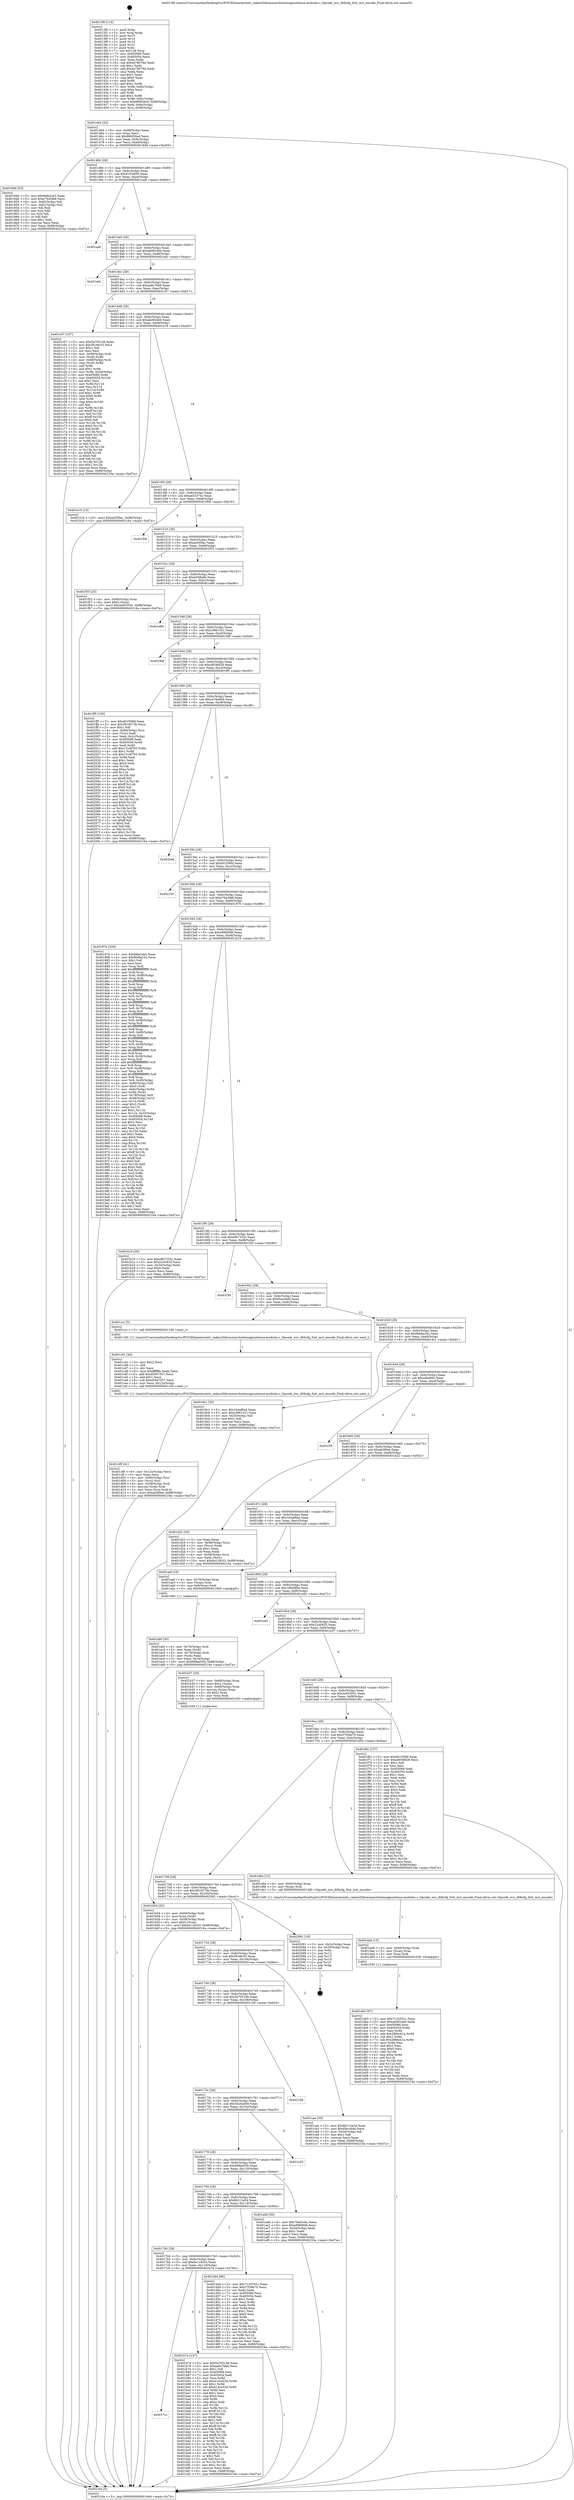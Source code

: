 digraph "0x4013f0" {
  label = "0x4013f0 (/mnt/c/Users/mathe/Desktop/tcc/POCII/binaries/extr_radare2librasmarchxtensagnuxtensa-modules.c_Opcode_wsr_dtlbcfg_Slot_inst_encode_Final-ollvm.out::main(0))"
  labelloc = "t"
  node[shape=record]

  Entry [label="",width=0.3,height=0.3,shape=circle,fillcolor=black,style=filled]
  "0x401464" [label="{
     0x401464 [32]\l
     | [instrs]\l
     &nbsp;&nbsp;0x401464 \<+6\>: mov -0x88(%rbp),%eax\l
     &nbsp;&nbsp;0x40146a \<+2\>: mov %eax,%ecx\l
     &nbsp;&nbsp;0x40146c \<+6\>: sub $0x806f26ed,%ecx\l
     &nbsp;&nbsp;0x401472 \<+6\>: mov %eax,-0x9c(%rbp)\l
     &nbsp;&nbsp;0x401478 \<+6\>: mov %ecx,-0xa0(%rbp)\l
     &nbsp;&nbsp;0x40147e \<+6\>: je 0000000000401846 \<main+0x456\>\l
  }"]
  "0x401846" [label="{
     0x401846 [53]\l
     | [instrs]\l
     &nbsp;&nbsp;0x401846 \<+5\>: mov $0x6fde2cb5,%eax\l
     &nbsp;&nbsp;0x40184b \<+5\>: mov $0xe7b42fe8,%ecx\l
     &nbsp;&nbsp;0x401850 \<+6\>: mov -0x82(%rbp),%dl\l
     &nbsp;&nbsp;0x401856 \<+7\>: mov -0x81(%rbp),%sil\l
     &nbsp;&nbsp;0x40185d \<+3\>: mov %dl,%dil\l
     &nbsp;&nbsp;0x401860 \<+3\>: and %sil,%dil\l
     &nbsp;&nbsp;0x401863 \<+3\>: xor %sil,%dl\l
     &nbsp;&nbsp;0x401866 \<+3\>: or %dl,%dil\l
     &nbsp;&nbsp;0x401869 \<+4\>: test $0x1,%dil\l
     &nbsp;&nbsp;0x40186d \<+3\>: cmovne %ecx,%eax\l
     &nbsp;&nbsp;0x401870 \<+6\>: mov %eax,-0x88(%rbp)\l
     &nbsp;&nbsp;0x401876 \<+5\>: jmp 000000000040216a \<main+0xd7a\>\l
  }"]
  "0x401484" [label="{
     0x401484 [28]\l
     | [instrs]\l
     &nbsp;&nbsp;0x401484 \<+5\>: jmp 0000000000401489 \<main+0x99\>\l
     &nbsp;&nbsp;0x401489 \<+6\>: mov -0x9c(%rbp),%eax\l
     &nbsp;&nbsp;0x40148f \<+5\>: sub $0x9103af30,%eax\l
     &nbsp;&nbsp;0x401494 \<+6\>: mov %eax,-0xa4(%rbp)\l
     &nbsp;&nbsp;0x40149a \<+6\>: je 0000000000401aa0 \<main+0x6b0\>\l
  }"]
  "0x40216a" [label="{
     0x40216a [5]\l
     | [instrs]\l
     &nbsp;&nbsp;0x40216a \<+5\>: jmp 0000000000401464 \<main+0x74\>\l
  }"]
  "0x4013f0" [label="{
     0x4013f0 [116]\l
     | [instrs]\l
     &nbsp;&nbsp;0x4013f0 \<+1\>: push %rbp\l
     &nbsp;&nbsp;0x4013f1 \<+3\>: mov %rsp,%rbp\l
     &nbsp;&nbsp;0x4013f4 \<+2\>: push %r15\l
     &nbsp;&nbsp;0x4013f6 \<+2\>: push %r14\l
     &nbsp;&nbsp;0x4013f8 \<+2\>: push %r13\l
     &nbsp;&nbsp;0x4013fa \<+2\>: push %r12\l
     &nbsp;&nbsp;0x4013fc \<+1\>: push %rbx\l
     &nbsp;&nbsp;0x4013fd \<+7\>: sub $0x128,%rsp\l
     &nbsp;&nbsp;0x401404 \<+7\>: mov 0x405068,%eax\l
     &nbsp;&nbsp;0x40140b \<+7\>: mov 0x405054,%ecx\l
     &nbsp;&nbsp;0x401412 \<+2\>: mov %eax,%edx\l
     &nbsp;&nbsp;0x401414 \<+6\>: sub $0x4e78079d,%edx\l
     &nbsp;&nbsp;0x40141a \<+3\>: sub $0x1,%edx\l
     &nbsp;&nbsp;0x40141d \<+6\>: add $0x4e78079d,%edx\l
     &nbsp;&nbsp;0x401423 \<+3\>: imul %edx,%eax\l
     &nbsp;&nbsp;0x401426 \<+3\>: and $0x1,%eax\l
     &nbsp;&nbsp;0x401429 \<+3\>: cmp $0x0,%eax\l
     &nbsp;&nbsp;0x40142c \<+4\>: sete %r8b\l
     &nbsp;&nbsp;0x401430 \<+4\>: and $0x1,%r8b\l
     &nbsp;&nbsp;0x401434 \<+7\>: mov %r8b,-0x82(%rbp)\l
     &nbsp;&nbsp;0x40143b \<+3\>: cmp $0xa,%ecx\l
     &nbsp;&nbsp;0x40143e \<+4\>: setl %r8b\l
     &nbsp;&nbsp;0x401442 \<+4\>: and $0x1,%r8b\l
     &nbsp;&nbsp;0x401446 \<+7\>: mov %r8b,-0x81(%rbp)\l
     &nbsp;&nbsp;0x40144d \<+10\>: movl $0x806f26ed,-0x88(%rbp)\l
     &nbsp;&nbsp;0x401457 \<+6\>: mov %edi,-0x8c(%rbp)\l
     &nbsp;&nbsp;0x40145d \<+7\>: mov %rsi,-0x98(%rbp)\l
  }"]
  Exit [label="",width=0.3,height=0.3,shape=circle,fillcolor=black,style=filled,peripheries=2]
  "0x401aa0" [label="{
     0x401aa0\l
  }", style=dashed]
  "0x4014a0" [label="{
     0x4014a0 [28]\l
     | [instrs]\l
     &nbsp;&nbsp;0x4014a0 \<+5\>: jmp 00000000004014a5 \<main+0xb5\>\l
     &nbsp;&nbsp;0x4014a5 \<+6\>: mov -0x9c(%rbp),%eax\l
     &nbsp;&nbsp;0x4014ab \<+5\>: sub $0xa690340e,%eax\l
     &nbsp;&nbsp;0x4014b0 \<+6\>: mov %eax,-0xa8(%rbp)\l
     &nbsp;&nbsp;0x4014b6 \<+6\>: je 0000000000401edc \<main+0xaec\>\l
  }"]
  "0x401db5" [label="{
     0x401db5 [97]\l
     | [instrs]\l
     &nbsp;&nbsp;0x401db5 \<+5\>: mov $0x71255521,%ecx\l
     &nbsp;&nbsp;0x401dba \<+5\>: mov $0xabd924e6,%edx\l
     &nbsp;&nbsp;0x401dbf \<+7\>: mov 0x405068,%esi\l
     &nbsp;&nbsp;0x401dc6 \<+8\>: mov 0x405054,%r8d\l
     &nbsp;&nbsp;0x401dce \<+3\>: mov %esi,%r9d\l
     &nbsp;&nbsp;0x401dd1 \<+7\>: add $0x289ecb1a,%r9d\l
     &nbsp;&nbsp;0x401dd8 \<+4\>: sub $0x1,%r9d\l
     &nbsp;&nbsp;0x401ddc \<+7\>: sub $0x289ecb1a,%r9d\l
     &nbsp;&nbsp;0x401de3 \<+4\>: imul %r9d,%esi\l
     &nbsp;&nbsp;0x401de7 \<+3\>: and $0x1,%esi\l
     &nbsp;&nbsp;0x401dea \<+3\>: cmp $0x0,%esi\l
     &nbsp;&nbsp;0x401ded \<+4\>: sete %r10b\l
     &nbsp;&nbsp;0x401df1 \<+4\>: cmp $0xa,%r8d\l
     &nbsp;&nbsp;0x401df5 \<+4\>: setl %r11b\l
     &nbsp;&nbsp;0x401df9 \<+3\>: mov %r10b,%bl\l
     &nbsp;&nbsp;0x401dfc \<+3\>: and %r11b,%bl\l
     &nbsp;&nbsp;0x401dff \<+3\>: xor %r11b,%r10b\l
     &nbsp;&nbsp;0x401e02 \<+3\>: or %r10b,%bl\l
     &nbsp;&nbsp;0x401e05 \<+3\>: test $0x1,%bl\l
     &nbsp;&nbsp;0x401e08 \<+3\>: cmovne %edx,%ecx\l
     &nbsp;&nbsp;0x401e0b \<+6\>: mov %ecx,-0x88(%rbp)\l
     &nbsp;&nbsp;0x401e11 \<+5\>: jmp 000000000040216a \<main+0xd7a\>\l
  }"]
  "0x401edc" [label="{
     0x401edc\l
  }", style=dashed]
  "0x4014bc" [label="{
     0x4014bc [28]\l
     | [instrs]\l
     &nbsp;&nbsp;0x4014bc \<+5\>: jmp 00000000004014c1 \<main+0xd1\>\l
     &nbsp;&nbsp;0x4014c1 \<+6\>: mov -0x9c(%rbp),%eax\l
     &nbsp;&nbsp;0x4014c7 \<+5\>: sub $0xaa8c7bb6,%eax\l
     &nbsp;&nbsp;0x4014cc \<+6\>: mov %eax,-0xac(%rbp)\l
     &nbsp;&nbsp;0x4014d2 \<+6\>: je 0000000000401c07 \<main+0x817\>\l
  }"]
  "0x401da6" [label="{
     0x401da6 [15]\l
     | [instrs]\l
     &nbsp;&nbsp;0x401da6 \<+4\>: mov -0x60(%rbp),%rax\l
     &nbsp;&nbsp;0x401daa \<+3\>: mov (%rax),%rax\l
     &nbsp;&nbsp;0x401dad \<+3\>: mov %rax,%rdi\l
     &nbsp;&nbsp;0x401db0 \<+5\>: call 0000000000401030 \<free@plt\>\l
     | [calls]\l
     &nbsp;&nbsp;0x401030 \{1\} (unknown)\l
  }"]
  "0x401c07" [label="{
     0x401c07 [167]\l
     | [instrs]\l
     &nbsp;&nbsp;0x401c07 \<+5\>: mov $0x5a705146,%eax\l
     &nbsp;&nbsp;0x401c0c \<+5\>: mov $0x3fc36c53,%ecx\l
     &nbsp;&nbsp;0x401c11 \<+2\>: mov $0x1,%dl\l
     &nbsp;&nbsp;0x401c13 \<+2\>: xor %esi,%esi\l
     &nbsp;&nbsp;0x401c15 \<+4\>: mov -0x58(%rbp),%rdi\l
     &nbsp;&nbsp;0x401c19 \<+3\>: mov (%rdi),%r8d\l
     &nbsp;&nbsp;0x401c1c \<+4\>: mov -0x68(%rbp),%rdi\l
     &nbsp;&nbsp;0x401c20 \<+3\>: cmp (%rdi),%r8d\l
     &nbsp;&nbsp;0x401c23 \<+4\>: setl %r9b\l
     &nbsp;&nbsp;0x401c27 \<+4\>: and $0x1,%r9b\l
     &nbsp;&nbsp;0x401c2b \<+4\>: mov %r9b,-0x2d(%rbp)\l
     &nbsp;&nbsp;0x401c2f \<+8\>: mov 0x405068,%r8d\l
     &nbsp;&nbsp;0x401c37 \<+8\>: mov 0x405054,%r10d\l
     &nbsp;&nbsp;0x401c3f \<+3\>: sub $0x1,%esi\l
     &nbsp;&nbsp;0x401c42 \<+3\>: mov %r8d,%r11d\l
     &nbsp;&nbsp;0x401c45 \<+3\>: add %esi,%r11d\l
     &nbsp;&nbsp;0x401c48 \<+4\>: imul %r11d,%r8d\l
     &nbsp;&nbsp;0x401c4c \<+4\>: and $0x1,%r8d\l
     &nbsp;&nbsp;0x401c50 \<+4\>: cmp $0x0,%r8d\l
     &nbsp;&nbsp;0x401c54 \<+4\>: sete %r9b\l
     &nbsp;&nbsp;0x401c58 \<+4\>: cmp $0xa,%r10d\l
     &nbsp;&nbsp;0x401c5c \<+3\>: setl %bl\l
     &nbsp;&nbsp;0x401c5f \<+3\>: mov %r9b,%r14b\l
     &nbsp;&nbsp;0x401c62 \<+4\>: xor $0xff,%r14b\l
     &nbsp;&nbsp;0x401c66 \<+3\>: mov %bl,%r15b\l
     &nbsp;&nbsp;0x401c69 \<+4\>: xor $0xff,%r15b\l
     &nbsp;&nbsp;0x401c6d \<+3\>: xor $0x0,%dl\l
     &nbsp;&nbsp;0x401c70 \<+3\>: mov %r14b,%r12b\l
     &nbsp;&nbsp;0x401c73 \<+4\>: and $0x0,%r12b\l
     &nbsp;&nbsp;0x401c77 \<+3\>: and %dl,%r9b\l
     &nbsp;&nbsp;0x401c7a \<+3\>: mov %r15b,%r13b\l
     &nbsp;&nbsp;0x401c7d \<+4\>: and $0x0,%r13b\l
     &nbsp;&nbsp;0x401c81 \<+2\>: and %dl,%bl\l
     &nbsp;&nbsp;0x401c83 \<+3\>: or %r9b,%r12b\l
     &nbsp;&nbsp;0x401c86 \<+3\>: or %bl,%r13b\l
     &nbsp;&nbsp;0x401c89 \<+3\>: xor %r13b,%r12b\l
     &nbsp;&nbsp;0x401c8c \<+3\>: or %r15b,%r14b\l
     &nbsp;&nbsp;0x401c8f \<+4\>: xor $0xff,%r14b\l
     &nbsp;&nbsp;0x401c93 \<+3\>: or $0x0,%dl\l
     &nbsp;&nbsp;0x401c96 \<+3\>: and %dl,%r14b\l
     &nbsp;&nbsp;0x401c99 \<+3\>: or %r14b,%r12b\l
     &nbsp;&nbsp;0x401c9c \<+4\>: test $0x1,%r12b\l
     &nbsp;&nbsp;0x401ca0 \<+3\>: cmovne %ecx,%eax\l
     &nbsp;&nbsp;0x401ca3 \<+6\>: mov %eax,-0x88(%rbp)\l
     &nbsp;&nbsp;0x401ca9 \<+5\>: jmp 000000000040216a \<main+0xd7a\>\l
  }"]
  "0x4014d8" [label="{
     0x4014d8 [28]\l
     | [instrs]\l
     &nbsp;&nbsp;0x4014d8 \<+5\>: jmp 00000000004014dd \<main+0xed\>\l
     &nbsp;&nbsp;0x4014dd \<+6\>: mov -0x9c(%rbp),%eax\l
     &nbsp;&nbsp;0x4014e3 \<+5\>: sub $0xabd924e6,%eax\l
     &nbsp;&nbsp;0x4014e8 \<+6\>: mov %eax,-0xb0(%rbp)\l
     &nbsp;&nbsp;0x4014ee \<+6\>: je 0000000000401e16 \<main+0xa26\>\l
  }"]
  "0x401cf9" [label="{
     0x401cf9 [41]\l
     | [instrs]\l
     &nbsp;&nbsp;0x401cf9 \<+6\>: mov -0x12c(%rbp),%ecx\l
     &nbsp;&nbsp;0x401cff \<+3\>: imul %eax,%ecx\l
     &nbsp;&nbsp;0x401d02 \<+4\>: mov -0x60(%rbp),%rsi\l
     &nbsp;&nbsp;0x401d06 \<+3\>: mov (%rsi),%rsi\l
     &nbsp;&nbsp;0x401d09 \<+4\>: mov -0x58(%rbp),%rdi\l
     &nbsp;&nbsp;0x401d0d \<+3\>: movslq (%rdi),%rdi\l
     &nbsp;&nbsp;0x401d10 \<+3\>: mov %ecx,(%rsi,%rdi,4)\l
     &nbsp;&nbsp;0x401d13 \<+10\>: movl $0xab3f0ee,-0x88(%rbp)\l
     &nbsp;&nbsp;0x401d1d \<+5\>: jmp 000000000040216a \<main+0xd7a\>\l
  }"]
  "0x401e16" [label="{
     0x401e16 [15]\l
     | [instrs]\l
     &nbsp;&nbsp;0x401e16 \<+10\>: movl $0xae5f5fac,-0x88(%rbp)\l
     &nbsp;&nbsp;0x401e20 \<+5\>: jmp 000000000040216a \<main+0xd7a\>\l
  }"]
  "0x4014f4" [label="{
     0x4014f4 [28]\l
     | [instrs]\l
     &nbsp;&nbsp;0x4014f4 \<+5\>: jmp 00000000004014f9 \<main+0x109\>\l
     &nbsp;&nbsp;0x4014f9 \<+6\>: mov -0x9c(%rbp),%eax\l
     &nbsp;&nbsp;0x4014ff \<+5\>: sub $0xae53374c,%eax\l
     &nbsp;&nbsp;0x401504 \<+6\>: mov %eax,-0xb4(%rbp)\l
     &nbsp;&nbsp;0x40150a \<+6\>: je 0000000000401f06 \<main+0xb16\>\l
  }"]
  "0x401cd1" [label="{
     0x401cd1 [40]\l
     | [instrs]\l
     &nbsp;&nbsp;0x401cd1 \<+5\>: mov $0x2,%ecx\l
     &nbsp;&nbsp;0x401cd6 \<+1\>: cltd\l
     &nbsp;&nbsp;0x401cd7 \<+2\>: idiv %ecx\l
     &nbsp;&nbsp;0x401cd9 \<+6\>: imul $0xfffffffe,%edx,%ecx\l
     &nbsp;&nbsp;0x401cdf \<+6\>: add $0xd5947057,%ecx\l
     &nbsp;&nbsp;0x401ce5 \<+3\>: add $0x1,%ecx\l
     &nbsp;&nbsp;0x401ce8 \<+6\>: sub $0xd5947057,%ecx\l
     &nbsp;&nbsp;0x401cee \<+6\>: mov %ecx,-0x12c(%rbp)\l
     &nbsp;&nbsp;0x401cf4 \<+5\>: call 0000000000401160 \<next_i\>\l
     | [calls]\l
     &nbsp;&nbsp;0x401160 \{1\} (/mnt/c/Users/mathe/Desktop/tcc/POCII/binaries/extr_radare2librasmarchxtensagnuxtensa-modules.c_Opcode_wsr_dtlbcfg_Slot_inst_encode_Final-ollvm.out::next_i)\l
  }"]
  "0x401f06" [label="{
     0x401f06\l
  }", style=dashed]
  "0x401510" [label="{
     0x401510 [28]\l
     | [instrs]\l
     &nbsp;&nbsp;0x401510 \<+5\>: jmp 0000000000401515 \<main+0x125\>\l
     &nbsp;&nbsp;0x401515 \<+6\>: mov -0x9c(%rbp),%eax\l
     &nbsp;&nbsp;0x40151b \<+5\>: sub $0xae5f5fac,%eax\l
     &nbsp;&nbsp;0x401520 \<+6\>: mov %eax,-0xb8(%rbp)\l
     &nbsp;&nbsp;0x401526 \<+6\>: je 0000000000401f53 \<main+0xb63\>\l
  }"]
  "0x4017cc" [label="{
     0x4017cc\l
  }", style=dashed]
  "0x401f53" [label="{
     0x401f53 [25]\l
     | [instrs]\l
     &nbsp;&nbsp;0x401f53 \<+4\>: mov -0x80(%rbp),%rax\l
     &nbsp;&nbsp;0x401f57 \<+6\>: movl $0x0,(%rax)\l
     &nbsp;&nbsp;0x401f5d \<+10\>: movl $0x2e953041,-0x88(%rbp)\l
     &nbsp;&nbsp;0x401f67 \<+5\>: jmp 000000000040216a \<main+0xd7a\>\l
  }"]
  "0x40152c" [label="{
     0x40152c [28]\l
     | [instrs]\l
     &nbsp;&nbsp;0x40152c \<+5\>: jmp 0000000000401531 \<main+0x141\>\l
     &nbsp;&nbsp;0x401531 \<+6\>: mov -0x9c(%rbp),%eax\l
     &nbsp;&nbsp;0x401537 \<+5\>: sub $0xb04fbdfe,%eax\l
     &nbsp;&nbsp;0x40153c \<+6\>: mov %eax,-0xbc(%rbp)\l
     &nbsp;&nbsp;0x401542 \<+6\>: je 0000000000401e86 \<main+0xa96\>\l
  }"]
  "0x401b74" [label="{
     0x401b74 [147]\l
     | [instrs]\l
     &nbsp;&nbsp;0x401b74 \<+5\>: mov $0x5a705146,%eax\l
     &nbsp;&nbsp;0x401b79 \<+5\>: mov $0xaa8c7bb6,%ecx\l
     &nbsp;&nbsp;0x401b7e \<+2\>: mov $0x1,%dl\l
     &nbsp;&nbsp;0x401b80 \<+7\>: mov 0x405068,%esi\l
     &nbsp;&nbsp;0x401b87 \<+7\>: mov 0x405054,%edi\l
     &nbsp;&nbsp;0x401b8e \<+3\>: mov %esi,%r8d\l
     &nbsp;&nbsp;0x401b91 \<+7\>: add $0x414ce53d,%r8d\l
     &nbsp;&nbsp;0x401b98 \<+4\>: sub $0x1,%r8d\l
     &nbsp;&nbsp;0x401b9c \<+7\>: sub $0x414ce53d,%r8d\l
     &nbsp;&nbsp;0x401ba3 \<+4\>: imul %r8d,%esi\l
     &nbsp;&nbsp;0x401ba7 \<+3\>: and $0x1,%esi\l
     &nbsp;&nbsp;0x401baa \<+3\>: cmp $0x0,%esi\l
     &nbsp;&nbsp;0x401bad \<+4\>: sete %r9b\l
     &nbsp;&nbsp;0x401bb1 \<+3\>: cmp $0xa,%edi\l
     &nbsp;&nbsp;0x401bb4 \<+4\>: setl %r10b\l
     &nbsp;&nbsp;0x401bb8 \<+3\>: mov %r9b,%r11b\l
     &nbsp;&nbsp;0x401bbb \<+4\>: xor $0xff,%r11b\l
     &nbsp;&nbsp;0x401bbf \<+3\>: mov %r10b,%bl\l
     &nbsp;&nbsp;0x401bc2 \<+3\>: xor $0xff,%bl\l
     &nbsp;&nbsp;0x401bc5 \<+3\>: xor $0x1,%dl\l
     &nbsp;&nbsp;0x401bc8 \<+3\>: mov %r11b,%r14b\l
     &nbsp;&nbsp;0x401bcb \<+4\>: and $0xff,%r14b\l
     &nbsp;&nbsp;0x401bcf \<+3\>: and %dl,%r9b\l
     &nbsp;&nbsp;0x401bd2 \<+3\>: mov %bl,%r15b\l
     &nbsp;&nbsp;0x401bd5 \<+4\>: and $0xff,%r15b\l
     &nbsp;&nbsp;0x401bd9 \<+3\>: and %dl,%r10b\l
     &nbsp;&nbsp;0x401bdc \<+3\>: or %r9b,%r14b\l
     &nbsp;&nbsp;0x401bdf \<+3\>: or %r10b,%r15b\l
     &nbsp;&nbsp;0x401be2 \<+3\>: xor %r15b,%r14b\l
     &nbsp;&nbsp;0x401be5 \<+3\>: or %bl,%r11b\l
     &nbsp;&nbsp;0x401be8 \<+4\>: xor $0xff,%r11b\l
     &nbsp;&nbsp;0x401bec \<+3\>: or $0x1,%dl\l
     &nbsp;&nbsp;0x401bef \<+3\>: and %dl,%r11b\l
     &nbsp;&nbsp;0x401bf2 \<+3\>: or %r11b,%r14b\l
     &nbsp;&nbsp;0x401bf5 \<+4\>: test $0x1,%r14b\l
     &nbsp;&nbsp;0x401bf9 \<+3\>: cmovne %ecx,%eax\l
     &nbsp;&nbsp;0x401bfc \<+6\>: mov %eax,-0x88(%rbp)\l
     &nbsp;&nbsp;0x401c02 \<+5\>: jmp 000000000040216a \<main+0xd7a\>\l
  }"]
  "0x401e86" [label="{
     0x401e86\l
  }", style=dashed]
  "0x401548" [label="{
     0x401548 [28]\l
     | [instrs]\l
     &nbsp;&nbsp;0x401548 \<+5\>: jmp 000000000040154d \<main+0x15d\>\l
     &nbsp;&nbsp;0x40154d \<+6\>: mov -0x9c(%rbp),%eax\l
     &nbsp;&nbsp;0x401553 \<+5\>: sub $0xc3861521,%eax\l
     &nbsp;&nbsp;0x401558 \<+6\>: mov %eax,-0xc0(%rbp)\l
     &nbsp;&nbsp;0x40155e \<+6\>: je 00000000004019df \<main+0x5ef\>\l
  }"]
  "0x4017b0" [label="{
     0x4017b0 [28]\l
     | [instrs]\l
     &nbsp;&nbsp;0x4017b0 \<+5\>: jmp 00000000004017b5 \<main+0x3c5\>\l
     &nbsp;&nbsp;0x4017b5 \<+6\>: mov -0x9c(%rbp),%eax\l
     &nbsp;&nbsp;0x4017bb \<+5\>: sub $0x6e118c53,%eax\l
     &nbsp;&nbsp;0x4017c0 \<+6\>: mov %eax,-0x118(%rbp)\l
     &nbsp;&nbsp;0x4017c6 \<+6\>: je 0000000000401b74 \<main+0x784\>\l
  }"]
  "0x4019df" [label="{
     0x4019df\l
  }", style=dashed]
  "0x401564" [label="{
     0x401564 [28]\l
     | [instrs]\l
     &nbsp;&nbsp;0x401564 \<+5\>: jmp 0000000000401569 \<main+0x179\>\l
     &nbsp;&nbsp;0x401569 \<+6\>: mov -0x9c(%rbp),%eax\l
     &nbsp;&nbsp;0x40156f \<+5\>: sub $0xc8036828,%eax\l
     &nbsp;&nbsp;0x401574 \<+6\>: mov %eax,-0xc4(%rbp)\l
     &nbsp;&nbsp;0x40157a \<+6\>: je 0000000000401ff5 \<main+0xc05\>\l
  }"]
  "0x401d44" [label="{
     0x401d44 [86]\l
     | [instrs]\l
     &nbsp;&nbsp;0x401d44 \<+5\>: mov $0x71255521,%eax\l
     &nbsp;&nbsp;0x401d49 \<+5\>: mov $0x37f28e70,%ecx\l
     &nbsp;&nbsp;0x401d4e \<+2\>: xor %edx,%edx\l
     &nbsp;&nbsp;0x401d50 \<+7\>: mov 0x405068,%esi\l
     &nbsp;&nbsp;0x401d57 \<+7\>: mov 0x405054,%edi\l
     &nbsp;&nbsp;0x401d5e \<+3\>: sub $0x1,%edx\l
     &nbsp;&nbsp;0x401d61 \<+3\>: mov %esi,%r8d\l
     &nbsp;&nbsp;0x401d64 \<+3\>: add %edx,%r8d\l
     &nbsp;&nbsp;0x401d67 \<+4\>: imul %r8d,%esi\l
     &nbsp;&nbsp;0x401d6b \<+3\>: and $0x1,%esi\l
     &nbsp;&nbsp;0x401d6e \<+3\>: cmp $0x0,%esi\l
     &nbsp;&nbsp;0x401d71 \<+4\>: sete %r9b\l
     &nbsp;&nbsp;0x401d75 \<+3\>: cmp $0xa,%edi\l
     &nbsp;&nbsp;0x401d78 \<+4\>: setl %r10b\l
     &nbsp;&nbsp;0x401d7c \<+3\>: mov %r9b,%r11b\l
     &nbsp;&nbsp;0x401d7f \<+3\>: and %r10b,%r11b\l
     &nbsp;&nbsp;0x401d82 \<+3\>: xor %r10b,%r9b\l
     &nbsp;&nbsp;0x401d85 \<+3\>: or %r9b,%r11b\l
     &nbsp;&nbsp;0x401d88 \<+4\>: test $0x1,%r11b\l
     &nbsp;&nbsp;0x401d8c \<+3\>: cmovne %ecx,%eax\l
     &nbsp;&nbsp;0x401d8f \<+6\>: mov %eax,-0x88(%rbp)\l
     &nbsp;&nbsp;0x401d95 \<+5\>: jmp 000000000040216a \<main+0xd7a\>\l
  }"]
  "0x401ff5" [label="{
     0x401ff5 [156]\l
     | [instrs]\l
     &nbsp;&nbsp;0x401ff5 \<+5\>: mov $0xd01f36fd,%eax\l
     &nbsp;&nbsp;0x401ffa \<+5\>: mov $0x3819273b,%ecx\l
     &nbsp;&nbsp;0x401fff \<+2\>: mov $0x1,%dl\l
     &nbsp;&nbsp;0x402001 \<+4\>: mov -0x80(%rbp),%rsi\l
     &nbsp;&nbsp;0x402005 \<+2\>: mov (%rsi),%edi\l
     &nbsp;&nbsp;0x402007 \<+3\>: mov %edi,-0x2c(%rbp)\l
     &nbsp;&nbsp;0x40200a \<+7\>: mov 0x405068,%edi\l
     &nbsp;&nbsp;0x402011 \<+8\>: mov 0x405054,%r8d\l
     &nbsp;&nbsp;0x402019 \<+3\>: mov %edi,%r9d\l
     &nbsp;&nbsp;0x40201c \<+7\>: add $0x131df793,%r9d\l
     &nbsp;&nbsp;0x402023 \<+4\>: sub $0x1,%r9d\l
     &nbsp;&nbsp;0x402027 \<+7\>: sub $0x131df793,%r9d\l
     &nbsp;&nbsp;0x40202e \<+4\>: imul %r9d,%edi\l
     &nbsp;&nbsp;0x402032 \<+3\>: and $0x1,%edi\l
     &nbsp;&nbsp;0x402035 \<+3\>: cmp $0x0,%edi\l
     &nbsp;&nbsp;0x402038 \<+4\>: sete %r10b\l
     &nbsp;&nbsp;0x40203c \<+4\>: cmp $0xa,%r8d\l
     &nbsp;&nbsp;0x402040 \<+4\>: setl %r11b\l
     &nbsp;&nbsp;0x402044 \<+3\>: mov %r10b,%bl\l
     &nbsp;&nbsp;0x402047 \<+3\>: xor $0xff,%bl\l
     &nbsp;&nbsp;0x40204a \<+3\>: mov %r11b,%r14b\l
     &nbsp;&nbsp;0x40204d \<+4\>: xor $0xff,%r14b\l
     &nbsp;&nbsp;0x402051 \<+3\>: xor $0x0,%dl\l
     &nbsp;&nbsp;0x402054 \<+3\>: mov %bl,%r15b\l
     &nbsp;&nbsp;0x402057 \<+4\>: and $0x0,%r15b\l
     &nbsp;&nbsp;0x40205b \<+3\>: and %dl,%r10b\l
     &nbsp;&nbsp;0x40205e \<+3\>: mov %r14b,%r12b\l
     &nbsp;&nbsp;0x402061 \<+4\>: and $0x0,%r12b\l
     &nbsp;&nbsp;0x402065 \<+3\>: and %dl,%r11b\l
     &nbsp;&nbsp;0x402068 \<+3\>: or %r10b,%r15b\l
     &nbsp;&nbsp;0x40206b \<+3\>: or %r11b,%r12b\l
     &nbsp;&nbsp;0x40206e \<+3\>: xor %r12b,%r15b\l
     &nbsp;&nbsp;0x402071 \<+3\>: or %r14b,%bl\l
     &nbsp;&nbsp;0x402074 \<+3\>: xor $0xff,%bl\l
     &nbsp;&nbsp;0x402077 \<+3\>: or $0x0,%dl\l
     &nbsp;&nbsp;0x40207a \<+2\>: and %dl,%bl\l
     &nbsp;&nbsp;0x40207c \<+3\>: or %bl,%r15b\l
     &nbsp;&nbsp;0x40207f \<+4\>: test $0x1,%r15b\l
     &nbsp;&nbsp;0x402083 \<+3\>: cmovne %ecx,%eax\l
     &nbsp;&nbsp;0x402086 \<+6\>: mov %eax,-0x88(%rbp)\l
     &nbsp;&nbsp;0x40208c \<+5\>: jmp 000000000040216a \<main+0xd7a\>\l
  }"]
  "0x401580" [label="{
     0x401580 [28]\l
     | [instrs]\l
     &nbsp;&nbsp;0x401580 \<+5\>: jmp 0000000000401585 \<main+0x195\>\l
     &nbsp;&nbsp;0x401585 \<+6\>: mov -0x9c(%rbp),%eax\l
     &nbsp;&nbsp;0x40158b \<+5\>: sub $0xca78a90d,%eax\l
     &nbsp;&nbsp;0x401590 \<+6\>: mov %eax,-0xc8(%rbp)\l
     &nbsp;&nbsp;0x401596 \<+6\>: je 00000000004020e8 \<main+0xcf8\>\l
  }"]
  "0x401b54" [label="{
     0x401b54 [32]\l
     | [instrs]\l
     &nbsp;&nbsp;0x401b54 \<+4\>: mov -0x60(%rbp),%rdi\l
     &nbsp;&nbsp;0x401b58 \<+3\>: mov %rax,(%rdi)\l
     &nbsp;&nbsp;0x401b5b \<+4\>: mov -0x58(%rbp),%rax\l
     &nbsp;&nbsp;0x401b5f \<+6\>: movl $0x0,(%rax)\l
     &nbsp;&nbsp;0x401b65 \<+10\>: movl $0x6e118c53,-0x88(%rbp)\l
     &nbsp;&nbsp;0x401b6f \<+5\>: jmp 000000000040216a \<main+0xd7a\>\l
  }"]
  "0x4020e8" [label="{
     0x4020e8\l
  }", style=dashed]
  "0x40159c" [label="{
     0x40159c [28]\l
     | [instrs]\l
     &nbsp;&nbsp;0x40159c \<+5\>: jmp 00000000004015a1 \<main+0x1b1\>\l
     &nbsp;&nbsp;0x4015a1 \<+6\>: mov -0x9c(%rbp),%eax\l
     &nbsp;&nbsp;0x4015a7 \<+5\>: sub $0xd01f36fd,%eax\l
     &nbsp;&nbsp;0x4015ac \<+6\>: mov %eax,-0xcc(%rbp)\l
     &nbsp;&nbsp;0x4015b2 \<+6\>: je 0000000000402155 \<main+0xd65\>\l
  }"]
  "0x401794" [label="{
     0x401794 [28]\l
     | [instrs]\l
     &nbsp;&nbsp;0x401794 \<+5\>: jmp 0000000000401799 \<main+0x3a9\>\l
     &nbsp;&nbsp;0x401799 \<+6\>: mov -0x9c(%rbp),%eax\l
     &nbsp;&nbsp;0x40179f \<+5\>: sub $0x6b212a54,%eax\l
     &nbsp;&nbsp;0x4017a4 \<+6\>: mov %eax,-0x114(%rbp)\l
     &nbsp;&nbsp;0x4017aa \<+6\>: je 0000000000401d44 \<main+0x954\>\l
  }"]
  "0x402155" [label="{
     0x402155\l
  }", style=dashed]
  "0x4015b8" [label="{
     0x4015b8 [28]\l
     | [instrs]\l
     &nbsp;&nbsp;0x4015b8 \<+5\>: jmp 00000000004015bd \<main+0x1cd\>\l
     &nbsp;&nbsp;0x4015bd \<+6\>: mov -0x9c(%rbp),%eax\l
     &nbsp;&nbsp;0x4015c3 \<+5\>: sub $0xe7b42fe8,%eax\l
     &nbsp;&nbsp;0x4015c8 \<+6\>: mov %eax,-0xd0(%rbp)\l
     &nbsp;&nbsp;0x4015ce \<+6\>: je 000000000040187b \<main+0x48b\>\l
  }"]
  "0x401add" [label="{
     0x401add [30]\l
     | [instrs]\l
     &nbsp;&nbsp;0x401add \<+5\>: mov $0x79e81e6c,%eax\l
     &nbsp;&nbsp;0x401ae2 \<+5\>: mov $0xe8968f46,%ecx\l
     &nbsp;&nbsp;0x401ae7 \<+3\>: mov -0x34(%rbp),%edx\l
     &nbsp;&nbsp;0x401aea \<+3\>: cmp $0x1,%edx\l
     &nbsp;&nbsp;0x401aed \<+3\>: cmovl %ecx,%eax\l
     &nbsp;&nbsp;0x401af0 \<+6\>: mov %eax,-0x88(%rbp)\l
     &nbsp;&nbsp;0x401af6 \<+5\>: jmp 000000000040216a \<main+0xd7a\>\l
  }"]
  "0x40187b" [label="{
     0x40187b [326]\l
     | [instrs]\l
     &nbsp;&nbsp;0x40187b \<+5\>: mov $0x6fde2cb5,%eax\l
     &nbsp;&nbsp;0x401880 \<+5\>: mov $0xfbb8a242,%ecx\l
     &nbsp;&nbsp;0x401885 \<+2\>: mov $0x1,%dl\l
     &nbsp;&nbsp;0x401887 \<+2\>: xor %esi,%esi\l
     &nbsp;&nbsp;0x401889 \<+3\>: mov %rsp,%rdi\l
     &nbsp;&nbsp;0x40188c \<+4\>: add $0xfffffffffffffff0,%rdi\l
     &nbsp;&nbsp;0x401890 \<+3\>: mov %rdi,%rsp\l
     &nbsp;&nbsp;0x401893 \<+4\>: mov %rdi,-0x80(%rbp)\l
     &nbsp;&nbsp;0x401897 \<+3\>: mov %rsp,%rdi\l
     &nbsp;&nbsp;0x40189a \<+4\>: add $0xfffffffffffffff0,%rdi\l
     &nbsp;&nbsp;0x40189e \<+3\>: mov %rdi,%rsp\l
     &nbsp;&nbsp;0x4018a1 \<+3\>: mov %rsp,%r8\l
     &nbsp;&nbsp;0x4018a4 \<+4\>: add $0xfffffffffffffff0,%r8\l
     &nbsp;&nbsp;0x4018a8 \<+3\>: mov %r8,%rsp\l
     &nbsp;&nbsp;0x4018ab \<+4\>: mov %r8,-0x78(%rbp)\l
     &nbsp;&nbsp;0x4018af \<+3\>: mov %rsp,%r8\l
     &nbsp;&nbsp;0x4018b2 \<+4\>: add $0xfffffffffffffff0,%r8\l
     &nbsp;&nbsp;0x4018b6 \<+3\>: mov %r8,%rsp\l
     &nbsp;&nbsp;0x4018b9 \<+4\>: mov %r8,-0x70(%rbp)\l
     &nbsp;&nbsp;0x4018bd \<+3\>: mov %rsp,%r8\l
     &nbsp;&nbsp;0x4018c0 \<+4\>: add $0xfffffffffffffff0,%r8\l
     &nbsp;&nbsp;0x4018c4 \<+3\>: mov %r8,%rsp\l
     &nbsp;&nbsp;0x4018c7 \<+4\>: mov %r8,-0x68(%rbp)\l
     &nbsp;&nbsp;0x4018cb \<+3\>: mov %rsp,%r8\l
     &nbsp;&nbsp;0x4018ce \<+4\>: add $0xfffffffffffffff0,%r8\l
     &nbsp;&nbsp;0x4018d2 \<+3\>: mov %r8,%rsp\l
     &nbsp;&nbsp;0x4018d5 \<+4\>: mov %r8,-0x60(%rbp)\l
     &nbsp;&nbsp;0x4018d9 \<+3\>: mov %rsp,%r8\l
     &nbsp;&nbsp;0x4018dc \<+4\>: add $0xfffffffffffffff0,%r8\l
     &nbsp;&nbsp;0x4018e0 \<+3\>: mov %r8,%rsp\l
     &nbsp;&nbsp;0x4018e3 \<+4\>: mov %r8,-0x58(%rbp)\l
     &nbsp;&nbsp;0x4018e7 \<+3\>: mov %rsp,%r8\l
     &nbsp;&nbsp;0x4018ea \<+4\>: add $0xfffffffffffffff0,%r8\l
     &nbsp;&nbsp;0x4018ee \<+3\>: mov %r8,%rsp\l
     &nbsp;&nbsp;0x4018f1 \<+4\>: mov %r8,-0x50(%rbp)\l
     &nbsp;&nbsp;0x4018f5 \<+3\>: mov %rsp,%r8\l
     &nbsp;&nbsp;0x4018f8 \<+4\>: add $0xfffffffffffffff0,%r8\l
     &nbsp;&nbsp;0x4018fc \<+3\>: mov %r8,%rsp\l
     &nbsp;&nbsp;0x4018ff \<+4\>: mov %r8,-0x48(%rbp)\l
     &nbsp;&nbsp;0x401903 \<+3\>: mov %rsp,%r8\l
     &nbsp;&nbsp;0x401906 \<+4\>: add $0xfffffffffffffff0,%r8\l
     &nbsp;&nbsp;0x40190a \<+3\>: mov %r8,%rsp\l
     &nbsp;&nbsp;0x40190d \<+4\>: mov %r8,-0x40(%rbp)\l
     &nbsp;&nbsp;0x401911 \<+4\>: mov -0x80(%rbp),%r8\l
     &nbsp;&nbsp;0x401915 \<+7\>: movl $0x0,(%r8)\l
     &nbsp;&nbsp;0x40191c \<+7\>: mov -0x8c(%rbp),%r9d\l
     &nbsp;&nbsp;0x401923 \<+3\>: mov %r9d,(%rdi)\l
     &nbsp;&nbsp;0x401926 \<+4\>: mov -0x78(%rbp),%r8\l
     &nbsp;&nbsp;0x40192a \<+7\>: mov -0x98(%rbp),%r10\l
     &nbsp;&nbsp;0x401931 \<+3\>: mov %r10,(%r8)\l
     &nbsp;&nbsp;0x401934 \<+3\>: cmpl $0x2,(%rdi)\l
     &nbsp;&nbsp;0x401937 \<+4\>: setne %r11b\l
     &nbsp;&nbsp;0x40193b \<+4\>: and $0x1,%r11b\l
     &nbsp;&nbsp;0x40193f \<+4\>: mov %r11b,-0x35(%rbp)\l
     &nbsp;&nbsp;0x401943 \<+7\>: mov 0x405068,%ebx\l
     &nbsp;&nbsp;0x40194a \<+8\>: mov 0x405054,%r14d\l
     &nbsp;&nbsp;0x401952 \<+3\>: sub $0x1,%esi\l
     &nbsp;&nbsp;0x401955 \<+3\>: mov %ebx,%r15d\l
     &nbsp;&nbsp;0x401958 \<+3\>: add %esi,%r15d\l
     &nbsp;&nbsp;0x40195b \<+4\>: imul %r15d,%ebx\l
     &nbsp;&nbsp;0x40195f \<+3\>: and $0x1,%ebx\l
     &nbsp;&nbsp;0x401962 \<+3\>: cmp $0x0,%ebx\l
     &nbsp;&nbsp;0x401965 \<+4\>: sete %r11b\l
     &nbsp;&nbsp;0x401969 \<+4\>: cmp $0xa,%r14d\l
     &nbsp;&nbsp;0x40196d \<+4\>: setl %r12b\l
     &nbsp;&nbsp;0x401971 \<+3\>: mov %r11b,%r13b\l
     &nbsp;&nbsp;0x401974 \<+4\>: xor $0xff,%r13b\l
     &nbsp;&nbsp;0x401978 \<+3\>: mov %r12b,%sil\l
     &nbsp;&nbsp;0x40197b \<+4\>: xor $0xff,%sil\l
     &nbsp;&nbsp;0x40197f \<+3\>: xor $0x0,%dl\l
     &nbsp;&nbsp;0x401982 \<+3\>: mov %r13b,%dil\l
     &nbsp;&nbsp;0x401985 \<+4\>: and $0x0,%dil\l
     &nbsp;&nbsp;0x401989 \<+3\>: and %dl,%r11b\l
     &nbsp;&nbsp;0x40198c \<+3\>: mov %sil,%r8b\l
     &nbsp;&nbsp;0x40198f \<+4\>: and $0x0,%r8b\l
     &nbsp;&nbsp;0x401993 \<+3\>: and %dl,%r12b\l
     &nbsp;&nbsp;0x401996 \<+3\>: or %r11b,%dil\l
     &nbsp;&nbsp;0x401999 \<+3\>: or %r12b,%r8b\l
     &nbsp;&nbsp;0x40199c \<+3\>: xor %r8b,%dil\l
     &nbsp;&nbsp;0x40199f \<+3\>: or %sil,%r13b\l
     &nbsp;&nbsp;0x4019a2 \<+4\>: xor $0xff,%r13b\l
     &nbsp;&nbsp;0x4019a6 \<+3\>: or $0x0,%dl\l
     &nbsp;&nbsp;0x4019a9 \<+3\>: and %dl,%r13b\l
     &nbsp;&nbsp;0x4019ac \<+3\>: or %r13b,%dil\l
     &nbsp;&nbsp;0x4019af \<+4\>: test $0x1,%dil\l
     &nbsp;&nbsp;0x4019b3 \<+3\>: cmovne %ecx,%eax\l
     &nbsp;&nbsp;0x4019b6 \<+6\>: mov %eax,-0x88(%rbp)\l
     &nbsp;&nbsp;0x4019bc \<+5\>: jmp 000000000040216a \<main+0xd7a\>\l
  }"]
  "0x4015d4" [label="{
     0x4015d4 [28]\l
     | [instrs]\l
     &nbsp;&nbsp;0x4015d4 \<+5\>: jmp 00000000004015d9 \<main+0x1e9\>\l
     &nbsp;&nbsp;0x4015d9 \<+6\>: mov -0x9c(%rbp),%eax\l
     &nbsp;&nbsp;0x4015df \<+5\>: sub $0xe8968f46,%eax\l
     &nbsp;&nbsp;0x4015e4 \<+6\>: mov %eax,-0xd4(%rbp)\l
     &nbsp;&nbsp;0x4015ea \<+6\>: je 0000000000401b19 \<main+0x729\>\l
  }"]
  "0x401778" [label="{
     0x401778 [28]\l
     | [instrs]\l
     &nbsp;&nbsp;0x401778 \<+5\>: jmp 000000000040177d \<main+0x38d\>\l
     &nbsp;&nbsp;0x40177d \<+6\>: mov -0x9c(%rbp),%eax\l
     &nbsp;&nbsp;0x401783 \<+5\>: sub $0x688ae558,%eax\l
     &nbsp;&nbsp;0x401788 \<+6\>: mov %eax,-0x110(%rbp)\l
     &nbsp;&nbsp;0x40178e \<+6\>: je 0000000000401add \<main+0x6ed\>\l
  }"]
  "0x401e25" [label="{
     0x401e25\l
  }", style=dashed]
  "0x401b19" [label="{
     0x401b19 [30]\l
     | [instrs]\l
     &nbsp;&nbsp;0x401b19 \<+5\>: mov $0xe9b7252c,%eax\l
     &nbsp;&nbsp;0x401b1e \<+5\>: mov $0x22cfc835,%ecx\l
     &nbsp;&nbsp;0x401b23 \<+3\>: mov -0x34(%rbp),%edx\l
     &nbsp;&nbsp;0x401b26 \<+3\>: cmp $0x0,%edx\l
     &nbsp;&nbsp;0x401b29 \<+3\>: cmove %ecx,%eax\l
     &nbsp;&nbsp;0x401b2c \<+6\>: mov %eax,-0x88(%rbp)\l
     &nbsp;&nbsp;0x401b32 \<+5\>: jmp 000000000040216a \<main+0xd7a\>\l
  }"]
  "0x4015f0" [label="{
     0x4015f0 [28]\l
     | [instrs]\l
     &nbsp;&nbsp;0x4015f0 \<+5\>: jmp 00000000004015f5 \<main+0x205\>\l
     &nbsp;&nbsp;0x4015f5 \<+6\>: mov -0x9c(%rbp),%eax\l
     &nbsp;&nbsp;0x4015fb \<+5\>: sub $0xe9b7252c,%eax\l
     &nbsp;&nbsp;0x401600 \<+6\>: mov %eax,-0xd8(%rbp)\l
     &nbsp;&nbsp;0x401606 \<+6\>: je 0000000000401f30 \<main+0xb40\>\l
  }"]
  "0x40175c" [label="{
     0x40175c [28]\l
     | [instrs]\l
     &nbsp;&nbsp;0x40175c \<+5\>: jmp 0000000000401761 \<main+0x371\>\l
     &nbsp;&nbsp;0x401761 \<+6\>: mov -0x9c(%rbp),%eax\l
     &nbsp;&nbsp;0x401767 \<+5\>: sub $0x5d26ad58,%eax\l
     &nbsp;&nbsp;0x40176c \<+6\>: mov %eax,-0x10c(%rbp)\l
     &nbsp;&nbsp;0x401772 \<+6\>: je 0000000000401e25 \<main+0xa35\>\l
  }"]
  "0x401f30" [label="{
     0x401f30\l
  }", style=dashed]
  "0x40160c" [label="{
     0x40160c [28]\l
     | [instrs]\l
     &nbsp;&nbsp;0x40160c \<+5\>: jmp 0000000000401611 \<main+0x221\>\l
     &nbsp;&nbsp;0x401611 \<+6\>: mov -0x9c(%rbp),%eax\l
     &nbsp;&nbsp;0x401617 \<+5\>: sub $0xf5eccbdd,%eax\l
     &nbsp;&nbsp;0x40161c \<+6\>: mov %eax,-0xdc(%rbp)\l
     &nbsp;&nbsp;0x401622 \<+6\>: je 0000000000401ccc \<main+0x8dc\>\l
  }"]
  "0x402106" [label="{
     0x402106\l
  }", style=dashed]
  "0x401ccc" [label="{
     0x401ccc [5]\l
     | [instrs]\l
     &nbsp;&nbsp;0x401ccc \<+5\>: call 0000000000401160 \<next_i\>\l
     | [calls]\l
     &nbsp;&nbsp;0x401160 \{1\} (/mnt/c/Users/mathe/Desktop/tcc/POCII/binaries/extr_radare2librasmarchxtensagnuxtensa-modules.c_Opcode_wsr_dtlbcfg_Slot_inst_encode_Final-ollvm.out::next_i)\l
  }"]
  "0x401628" [label="{
     0x401628 [28]\l
     | [instrs]\l
     &nbsp;&nbsp;0x401628 \<+5\>: jmp 000000000040162d \<main+0x23d\>\l
     &nbsp;&nbsp;0x40162d \<+6\>: mov -0x9c(%rbp),%eax\l
     &nbsp;&nbsp;0x401633 \<+5\>: sub $0xfbb8a242,%eax\l
     &nbsp;&nbsp;0x401638 \<+6\>: mov %eax,-0xe0(%rbp)\l
     &nbsp;&nbsp;0x40163e \<+6\>: je 00000000004019c1 \<main+0x5d1\>\l
  }"]
  "0x401740" [label="{
     0x401740 [28]\l
     | [instrs]\l
     &nbsp;&nbsp;0x401740 \<+5\>: jmp 0000000000401745 \<main+0x355\>\l
     &nbsp;&nbsp;0x401745 \<+6\>: mov -0x9c(%rbp),%eax\l
     &nbsp;&nbsp;0x40174b \<+5\>: sub $0x5a705146,%eax\l
     &nbsp;&nbsp;0x401750 \<+6\>: mov %eax,-0x108(%rbp)\l
     &nbsp;&nbsp;0x401756 \<+6\>: je 0000000000402106 \<main+0xd16\>\l
  }"]
  "0x4019c1" [label="{
     0x4019c1 [30]\l
     | [instrs]\l
     &nbsp;&nbsp;0x4019c1 \<+5\>: mov $0x164af9a4,%eax\l
     &nbsp;&nbsp;0x4019c6 \<+5\>: mov $0xc3861521,%ecx\l
     &nbsp;&nbsp;0x4019cb \<+3\>: mov -0x35(%rbp),%dl\l
     &nbsp;&nbsp;0x4019ce \<+3\>: test $0x1,%dl\l
     &nbsp;&nbsp;0x4019d1 \<+3\>: cmovne %ecx,%eax\l
     &nbsp;&nbsp;0x4019d4 \<+6\>: mov %eax,-0x88(%rbp)\l
     &nbsp;&nbsp;0x4019da \<+5\>: jmp 000000000040216a \<main+0xd7a\>\l
  }"]
  "0x401644" [label="{
     0x401644 [28]\l
     | [instrs]\l
     &nbsp;&nbsp;0x401644 \<+5\>: jmp 0000000000401649 \<main+0x259\>\l
     &nbsp;&nbsp;0x401649 \<+6\>: mov -0x9c(%rbp),%eax\l
     &nbsp;&nbsp;0x40164f \<+5\>: sub $0xa4be96c,%eax\l
     &nbsp;&nbsp;0x401654 \<+6\>: mov %eax,-0xe4(%rbp)\l
     &nbsp;&nbsp;0x40165a \<+6\>: je 0000000000401f3f \<main+0xb4f\>\l
  }"]
  "0x401cae" [label="{
     0x401cae [30]\l
     | [instrs]\l
     &nbsp;&nbsp;0x401cae \<+5\>: mov $0x6b212a54,%eax\l
     &nbsp;&nbsp;0x401cb3 \<+5\>: mov $0xf5eccbdd,%ecx\l
     &nbsp;&nbsp;0x401cb8 \<+3\>: mov -0x2d(%rbp),%dl\l
     &nbsp;&nbsp;0x401cbb \<+3\>: test $0x1,%dl\l
     &nbsp;&nbsp;0x401cbe \<+3\>: cmovne %ecx,%eax\l
     &nbsp;&nbsp;0x401cc1 \<+6\>: mov %eax,-0x88(%rbp)\l
     &nbsp;&nbsp;0x401cc7 \<+5\>: jmp 000000000040216a \<main+0xd7a\>\l
  }"]
  "0x401f3f" [label="{
     0x401f3f\l
  }", style=dashed]
  "0x401660" [label="{
     0x401660 [28]\l
     | [instrs]\l
     &nbsp;&nbsp;0x401660 \<+5\>: jmp 0000000000401665 \<main+0x275\>\l
     &nbsp;&nbsp;0x401665 \<+6\>: mov -0x9c(%rbp),%eax\l
     &nbsp;&nbsp;0x40166b \<+5\>: sub $0xab3f0ee,%eax\l
     &nbsp;&nbsp;0x401670 \<+6\>: mov %eax,-0xe8(%rbp)\l
     &nbsp;&nbsp;0x401676 \<+6\>: je 0000000000401d22 \<main+0x932\>\l
  }"]
  "0x401724" [label="{
     0x401724 [28]\l
     | [instrs]\l
     &nbsp;&nbsp;0x401724 \<+5\>: jmp 0000000000401729 \<main+0x339\>\l
     &nbsp;&nbsp;0x401729 \<+6\>: mov -0x9c(%rbp),%eax\l
     &nbsp;&nbsp;0x40172f \<+5\>: sub $0x3fc36c53,%eax\l
     &nbsp;&nbsp;0x401734 \<+6\>: mov %eax,-0x104(%rbp)\l
     &nbsp;&nbsp;0x40173a \<+6\>: je 0000000000401cae \<main+0x8be\>\l
  }"]
  "0x401d22" [label="{
     0x401d22 [34]\l
     | [instrs]\l
     &nbsp;&nbsp;0x401d22 \<+2\>: xor %eax,%eax\l
     &nbsp;&nbsp;0x401d24 \<+4\>: mov -0x58(%rbp),%rcx\l
     &nbsp;&nbsp;0x401d28 \<+2\>: mov (%rcx),%edx\l
     &nbsp;&nbsp;0x401d2a \<+3\>: sub $0x1,%eax\l
     &nbsp;&nbsp;0x401d2d \<+2\>: sub %eax,%edx\l
     &nbsp;&nbsp;0x401d2f \<+4\>: mov -0x58(%rbp),%rcx\l
     &nbsp;&nbsp;0x401d33 \<+2\>: mov %edx,(%rcx)\l
     &nbsp;&nbsp;0x401d35 \<+10\>: movl $0x6e118c53,-0x88(%rbp)\l
     &nbsp;&nbsp;0x401d3f \<+5\>: jmp 000000000040216a \<main+0xd7a\>\l
  }"]
  "0x40167c" [label="{
     0x40167c [28]\l
     | [instrs]\l
     &nbsp;&nbsp;0x40167c \<+5\>: jmp 0000000000401681 \<main+0x291\>\l
     &nbsp;&nbsp;0x401681 \<+6\>: mov -0x9c(%rbp),%eax\l
     &nbsp;&nbsp;0x401687 \<+5\>: sub $0x164af9a4,%eax\l
     &nbsp;&nbsp;0x40168c \<+6\>: mov %eax,-0xec(%rbp)\l
     &nbsp;&nbsp;0x401692 \<+6\>: je 0000000000401aaf \<main+0x6bf\>\l
  }"]
  "0x402091" [label="{
     0x402091 [18]\l
     | [instrs]\l
     &nbsp;&nbsp;0x402091 \<+3\>: mov -0x2c(%rbp),%eax\l
     &nbsp;&nbsp;0x402094 \<+4\>: lea -0x28(%rbp),%rsp\l
     &nbsp;&nbsp;0x402098 \<+1\>: pop %rbx\l
     &nbsp;&nbsp;0x402099 \<+2\>: pop %r12\l
     &nbsp;&nbsp;0x40209b \<+2\>: pop %r13\l
     &nbsp;&nbsp;0x40209d \<+2\>: pop %r14\l
     &nbsp;&nbsp;0x40209f \<+2\>: pop %r15\l
     &nbsp;&nbsp;0x4020a1 \<+1\>: pop %rbp\l
     &nbsp;&nbsp;0x4020a2 \<+1\>: ret\l
  }"]
  "0x401aaf" [label="{
     0x401aaf [16]\l
     | [instrs]\l
     &nbsp;&nbsp;0x401aaf \<+4\>: mov -0x78(%rbp),%rax\l
     &nbsp;&nbsp;0x401ab3 \<+3\>: mov (%rax),%rax\l
     &nbsp;&nbsp;0x401ab6 \<+4\>: mov 0x8(%rax),%rdi\l
     &nbsp;&nbsp;0x401aba \<+5\>: call 0000000000401060 \<atoi@plt\>\l
     | [calls]\l
     &nbsp;&nbsp;0x401060 \{1\} (unknown)\l
  }"]
  "0x401698" [label="{
     0x401698 [28]\l
     | [instrs]\l
     &nbsp;&nbsp;0x401698 \<+5\>: jmp 000000000040169d \<main+0x2ad\>\l
     &nbsp;&nbsp;0x40169d \<+6\>: mov -0x9c(%rbp),%eax\l
     &nbsp;&nbsp;0x4016a3 \<+5\>: sub $0x16fed89a,%eax\l
     &nbsp;&nbsp;0x4016a8 \<+6\>: mov %eax,-0xf0(%rbp)\l
     &nbsp;&nbsp;0x4016ae \<+6\>: je 0000000000401e62 \<main+0xa72\>\l
  }"]
  "0x401abf" [label="{
     0x401abf [30]\l
     | [instrs]\l
     &nbsp;&nbsp;0x401abf \<+4\>: mov -0x70(%rbp),%rdi\l
     &nbsp;&nbsp;0x401ac3 \<+2\>: mov %eax,(%rdi)\l
     &nbsp;&nbsp;0x401ac5 \<+4\>: mov -0x70(%rbp),%rdi\l
     &nbsp;&nbsp;0x401ac9 \<+2\>: mov (%rdi),%eax\l
     &nbsp;&nbsp;0x401acb \<+3\>: mov %eax,-0x34(%rbp)\l
     &nbsp;&nbsp;0x401ace \<+10\>: movl $0x688ae558,-0x88(%rbp)\l
     &nbsp;&nbsp;0x401ad8 \<+5\>: jmp 000000000040216a \<main+0xd7a\>\l
  }"]
  "0x401708" [label="{
     0x401708 [28]\l
     | [instrs]\l
     &nbsp;&nbsp;0x401708 \<+5\>: jmp 000000000040170d \<main+0x31d\>\l
     &nbsp;&nbsp;0x40170d \<+6\>: mov -0x9c(%rbp),%eax\l
     &nbsp;&nbsp;0x401713 \<+5\>: sub $0x3819273b,%eax\l
     &nbsp;&nbsp;0x401718 \<+6\>: mov %eax,-0x100(%rbp)\l
     &nbsp;&nbsp;0x40171e \<+6\>: je 0000000000402091 \<main+0xca1\>\l
  }"]
  "0x401e62" [label="{
     0x401e62\l
  }", style=dashed]
  "0x4016b4" [label="{
     0x4016b4 [28]\l
     | [instrs]\l
     &nbsp;&nbsp;0x4016b4 \<+5\>: jmp 00000000004016b9 \<main+0x2c9\>\l
     &nbsp;&nbsp;0x4016b9 \<+6\>: mov -0x9c(%rbp),%eax\l
     &nbsp;&nbsp;0x4016bf \<+5\>: sub $0x22cfc835,%eax\l
     &nbsp;&nbsp;0x4016c4 \<+6\>: mov %eax,-0xf4(%rbp)\l
     &nbsp;&nbsp;0x4016ca \<+6\>: je 0000000000401b37 \<main+0x747\>\l
  }"]
  "0x401d9a" [label="{
     0x401d9a [12]\l
     | [instrs]\l
     &nbsp;&nbsp;0x401d9a \<+4\>: mov -0x60(%rbp),%rax\l
     &nbsp;&nbsp;0x401d9e \<+3\>: mov (%rax),%rdi\l
     &nbsp;&nbsp;0x401da1 \<+5\>: call 00000000004013d0 \<Opcode_wsr_dtlbcfg_Slot_inst_encode\>\l
     | [calls]\l
     &nbsp;&nbsp;0x4013d0 \{1\} (/mnt/c/Users/mathe/Desktop/tcc/POCII/binaries/extr_radare2librasmarchxtensagnuxtensa-modules.c_Opcode_wsr_dtlbcfg_Slot_inst_encode_Final-ollvm.out::Opcode_wsr_dtlbcfg_Slot_inst_encode)\l
  }"]
  "0x401b37" [label="{
     0x401b37 [29]\l
     | [instrs]\l
     &nbsp;&nbsp;0x401b37 \<+4\>: mov -0x68(%rbp),%rax\l
     &nbsp;&nbsp;0x401b3b \<+6\>: movl $0x1,(%rax)\l
     &nbsp;&nbsp;0x401b41 \<+4\>: mov -0x68(%rbp),%rax\l
     &nbsp;&nbsp;0x401b45 \<+3\>: movslq (%rax),%rax\l
     &nbsp;&nbsp;0x401b48 \<+4\>: shl $0x2,%rax\l
     &nbsp;&nbsp;0x401b4c \<+3\>: mov %rax,%rdi\l
     &nbsp;&nbsp;0x401b4f \<+5\>: call 0000000000401050 \<malloc@plt\>\l
     | [calls]\l
     &nbsp;&nbsp;0x401050 \{1\} (unknown)\l
  }"]
  "0x4016d0" [label="{
     0x4016d0 [28]\l
     | [instrs]\l
     &nbsp;&nbsp;0x4016d0 \<+5\>: jmp 00000000004016d5 \<main+0x2e5\>\l
     &nbsp;&nbsp;0x4016d5 \<+6\>: mov -0x9c(%rbp),%eax\l
     &nbsp;&nbsp;0x4016db \<+5\>: sub $0x2e953041,%eax\l
     &nbsp;&nbsp;0x4016e0 \<+6\>: mov %eax,-0xf8(%rbp)\l
     &nbsp;&nbsp;0x4016e6 \<+6\>: je 0000000000401f6c \<main+0xb7c\>\l
  }"]
  "0x4016ec" [label="{
     0x4016ec [28]\l
     | [instrs]\l
     &nbsp;&nbsp;0x4016ec \<+5\>: jmp 00000000004016f1 \<main+0x301\>\l
     &nbsp;&nbsp;0x4016f1 \<+6\>: mov -0x9c(%rbp),%eax\l
     &nbsp;&nbsp;0x4016f7 \<+5\>: sub $0x37f28e70,%eax\l
     &nbsp;&nbsp;0x4016fc \<+6\>: mov %eax,-0xfc(%rbp)\l
     &nbsp;&nbsp;0x401702 \<+6\>: je 0000000000401d9a \<main+0x9aa\>\l
  }"]
  "0x401f6c" [label="{
     0x401f6c [137]\l
     | [instrs]\l
     &nbsp;&nbsp;0x401f6c \<+5\>: mov $0xd01f36fd,%eax\l
     &nbsp;&nbsp;0x401f71 \<+5\>: mov $0xc8036828,%ecx\l
     &nbsp;&nbsp;0x401f76 \<+2\>: mov $0x1,%dl\l
     &nbsp;&nbsp;0x401f78 \<+2\>: xor %esi,%esi\l
     &nbsp;&nbsp;0x401f7a \<+7\>: mov 0x405068,%edi\l
     &nbsp;&nbsp;0x401f81 \<+8\>: mov 0x405054,%r8d\l
     &nbsp;&nbsp;0x401f89 \<+3\>: sub $0x1,%esi\l
     &nbsp;&nbsp;0x401f8c \<+3\>: mov %edi,%r9d\l
     &nbsp;&nbsp;0x401f8f \<+3\>: add %esi,%r9d\l
     &nbsp;&nbsp;0x401f92 \<+4\>: imul %r9d,%edi\l
     &nbsp;&nbsp;0x401f96 \<+3\>: and $0x1,%edi\l
     &nbsp;&nbsp;0x401f99 \<+3\>: cmp $0x0,%edi\l
     &nbsp;&nbsp;0x401f9c \<+4\>: sete %r10b\l
     &nbsp;&nbsp;0x401fa0 \<+4\>: cmp $0xa,%r8d\l
     &nbsp;&nbsp;0x401fa4 \<+4\>: setl %r11b\l
     &nbsp;&nbsp;0x401fa8 \<+3\>: mov %r10b,%bl\l
     &nbsp;&nbsp;0x401fab \<+3\>: xor $0xff,%bl\l
     &nbsp;&nbsp;0x401fae \<+3\>: mov %r11b,%r14b\l
     &nbsp;&nbsp;0x401fb1 \<+4\>: xor $0xff,%r14b\l
     &nbsp;&nbsp;0x401fb5 \<+3\>: xor $0x0,%dl\l
     &nbsp;&nbsp;0x401fb8 \<+3\>: mov %bl,%r15b\l
     &nbsp;&nbsp;0x401fbb \<+4\>: and $0x0,%r15b\l
     &nbsp;&nbsp;0x401fbf \<+3\>: and %dl,%r10b\l
     &nbsp;&nbsp;0x401fc2 \<+3\>: mov %r14b,%r12b\l
     &nbsp;&nbsp;0x401fc5 \<+4\>: and $0x0,%r12b\l
     &nbsp;&nbsp;0x401fc9 \<+3\>: and %dl,%r11b\l
     &nbsp;&nbsp;0x401fcc \<+3\>: or %r10b,%r15b\l
     &nbsp;&nbsp;0x401fcf \<+3\>: or %r11b,%r12b\l
     &nbsp;&nbsp;0x401fd2 \<+3\>: xor %r12b,%r15b\l
     &nbsp;&nbsp;0x401fd5 \<+3\>: or %r14b,%bl\l
     &nbsp;&nbsp;0x401fd8 \<+3\>: xor $0xff,%bl\l
     &nbsp;&nbsp;0x401fdb \<+3\>: or $0x0,%dl\l
     &nbsp;&nbsp;0x401fde \<+2\>: and %dl,%bl\l
     &nbsp;&nbsp;0x401fe0 \<+3\>: or %bl,%r15b\l
     &nbsp;&nbsp;0x401fe3 \<+4\>: test $0x1,%r15b\l
     &nbsp;&nbsp;0x401fe7 \<+3\>: cmovne %ecx,%eax\l
     &nbsp;&nbsp;0x401fea \<+6\>: mov %eax,-0x88(%rbp)\l
     &nbsp;&nbsp;0x401ff0 \<+5\>: jmp 000000000040216a \<main+0xd7a\>\l
  }"]
  Entry -> "0x4013f0" [label=" 1"]
  "0x401464" -> "0x401846" [label=" 1"]
  "0x401464" -> "0x401484" [label=" 21"]
  "0x401846" -> "0x40216a" [label=" 1"]
  "0x4013f0" -> "0x401464" [label=" 1"]
  "0x40216a" -> "0x401464" [label=" 21"]
  "0x402091" -> Exit [label=" 1"]
  "0x401484" -> "0x401aa0" [label=" 0"]
  "0x401484" -> "0x4014a0" [label=" 21"]
  "0x401ff5" -> "0x40216a" [label=" 1"]
  "0x4014a0" -> "0x401edc" [label=" 0"]
  "0x4014a0" -> "0x4014bc" [label=" 21"]
  "0x401f6c" -> "0x40216a" [label=" 1"]
  "0x4014bc" -> "0x401c07" [label=" 2"]
  "0x4014bc" -> "0x4014d8" [label=" 19"]
  "0x401f53" -> "0x40216a" [label=" 1"]
  "0x4014d8" -> "0x401e16" [label=" 1"]
  "0x4014d8" -> "0x4014f4" [label=" 18"]
  "0x401e16" -> "0x40216a" [label=" 1"]
  "0x4014f4" -> "0x401f06" [label=" 0"]
  "0x4014f4" -> "0x401510" [label=" 18"]
  "0x401db5" -> "0x40216a" [label=" 1"]
  "0x401510" -> "0x401f53" [label=" 1"]
  "0x401510" -> "0x40152c" [label=" 17"]
  "0x401da6" -> "0x401db5" [label=" 1"]
  "0x40152c" -> "0x401e86" [label=" 0"]
  "0x40152c" -> "0x401548" [label=" 17"]
  "0x401d9a" -> "0x401da6" [label=" 1"]
  "0x401548" -> "0x4019df" [label=" 0"]
  "0x401548" -> "0x401564" [label=" 17"]
  "0x401d22" -> "0x40216a" [label=" 1"]
  "0x401564" -> "0x401ff5" [label=" 1"]
  "0x401564" -> "0x401580" [label=" 16"]
  "0x401cf9" -> "0x40216a" [label=" 1"]
  "0x401580" -> "0x4020e8" [label=" 0"]
  "0x401580" -> "0x40159c" [label=" 16"]
  "0x401ccc" -> "0x401cd1" [label=" 1"]
  "0x40159c" -> "0x402155" [label=" 0"]
  "0x40159c" -> "0x4015b8" [label=" 16"]
  "0x401cae" -> "0x40216a" [label=" 2"]
  "0x4015b8" -> "0x40187b" [label=" 1"]
  "0x4015b8" -> "0x4015d4" [label=" 15"]
  "0x401c07" -> "0x40216a" [label=" 2"]
  "0x40187b" -> "0x40216a" [label=" 1"]
  "0x4017b0" -> "0x4017cc" [label=" 0"]
  "0x4015d4" -> "0x401b19" [label=" 1"]
  "0x4015d4" -> "0x4015f0" [label=" 14"]
  "0x4017b0" -> "0x401b74" [label=" 2"]
  "0x4015f0" -> "0x401f30" [label=" 0"]
  "0x4015f0" -> "0x40160c" [label=" 14"]
  "0x401794" -> "0x4017b0" [label=" 2"]
  "0x40160c" -> "0x401ccc" [label=" 1"]
  "0x40160c" -> "0x401628" [label=" 13"]
  "0x401794" -> "0x401d44" [label=" 1"]
  "0x401628" -> "0x4019c1" [label=" 1"]
  "0x401628" -> "0x401644" [label=" 12"]
  "0x4019c1" -> "0x40216a" [label=" 1"]
  "0x401b54" -> "0x40216a" [label=" 1"]
  "0x401644" -> "0x401f3f" [label=" 0"]
  "0x401644" -> "0x401660" [label=" 12"]
  "0x401b37" -> "0x401b54" [label=" 1"]
  "0x401660" -> "0x401d22" [label=" 1"]
  "0x401660" -> "0x40167c" [label=" 11"]
  "0x401add" -> "0x40216a" [label=" 1"]
  "0x40167c" -> "0x401aaf" [label=" 1"]
  "0x40167c" -> "0x401698" [label=" 10"]
  "0x401aaf" -> "0x401abf" [label=" 1"]
  "0x401abf" -> "0x40216a" [label=" 1"]
  "0x401778" -> "0x401794" [label=" 3"]
  "0x401698" -> "0x401e62" [label=" 0"]
  "0x401698" -> "0x4016b4" [label=" 10"]
  "0x401b74" -> "0x40216a" [label=" 2"]
  "0x4016b4" -> "0x401b37" [label=" 1"]
  "0x4016b4" -> "0x4016d0" [label=" 9"]
  "0x40175c" -> "0x401778" [label=" 4"]
  "0x4016d0" -> "0x401f6c" [label=" 1"]
  "0x4016d0" -> "0x4016ec" [label=" 8"]
  "0x40175c" -> "0x401e25" [label=" 0"]
  "0x4016ec" -> "0x401d9a" [label=" 1"]
  "0x4016ec" -> "0x401708" [label=" 7"]
  "0x401778" -> "0x401add" [label=" 1"]
  "0x401708" -> "0x402091" [label=" 1"]
  "0x401708" -> "0x401724" [label=" 6"]
  "0x401b19" -> "0x40216a" [label=" 1"]
  "0x401724" -> "0x401cae" [label=" 2"]
  "0x401724" -> "0x401740" [label=" 4"]
  "0x401cd1" -> "0x401cf9" [label=" 1"]
  "0x401740" -> "0x402106" [label=" 0"]
  "0x401740" -> "0x40175c" [label=" 4"]
  "0x401d44" -> "0x40216a" [label=" 1"]
}
